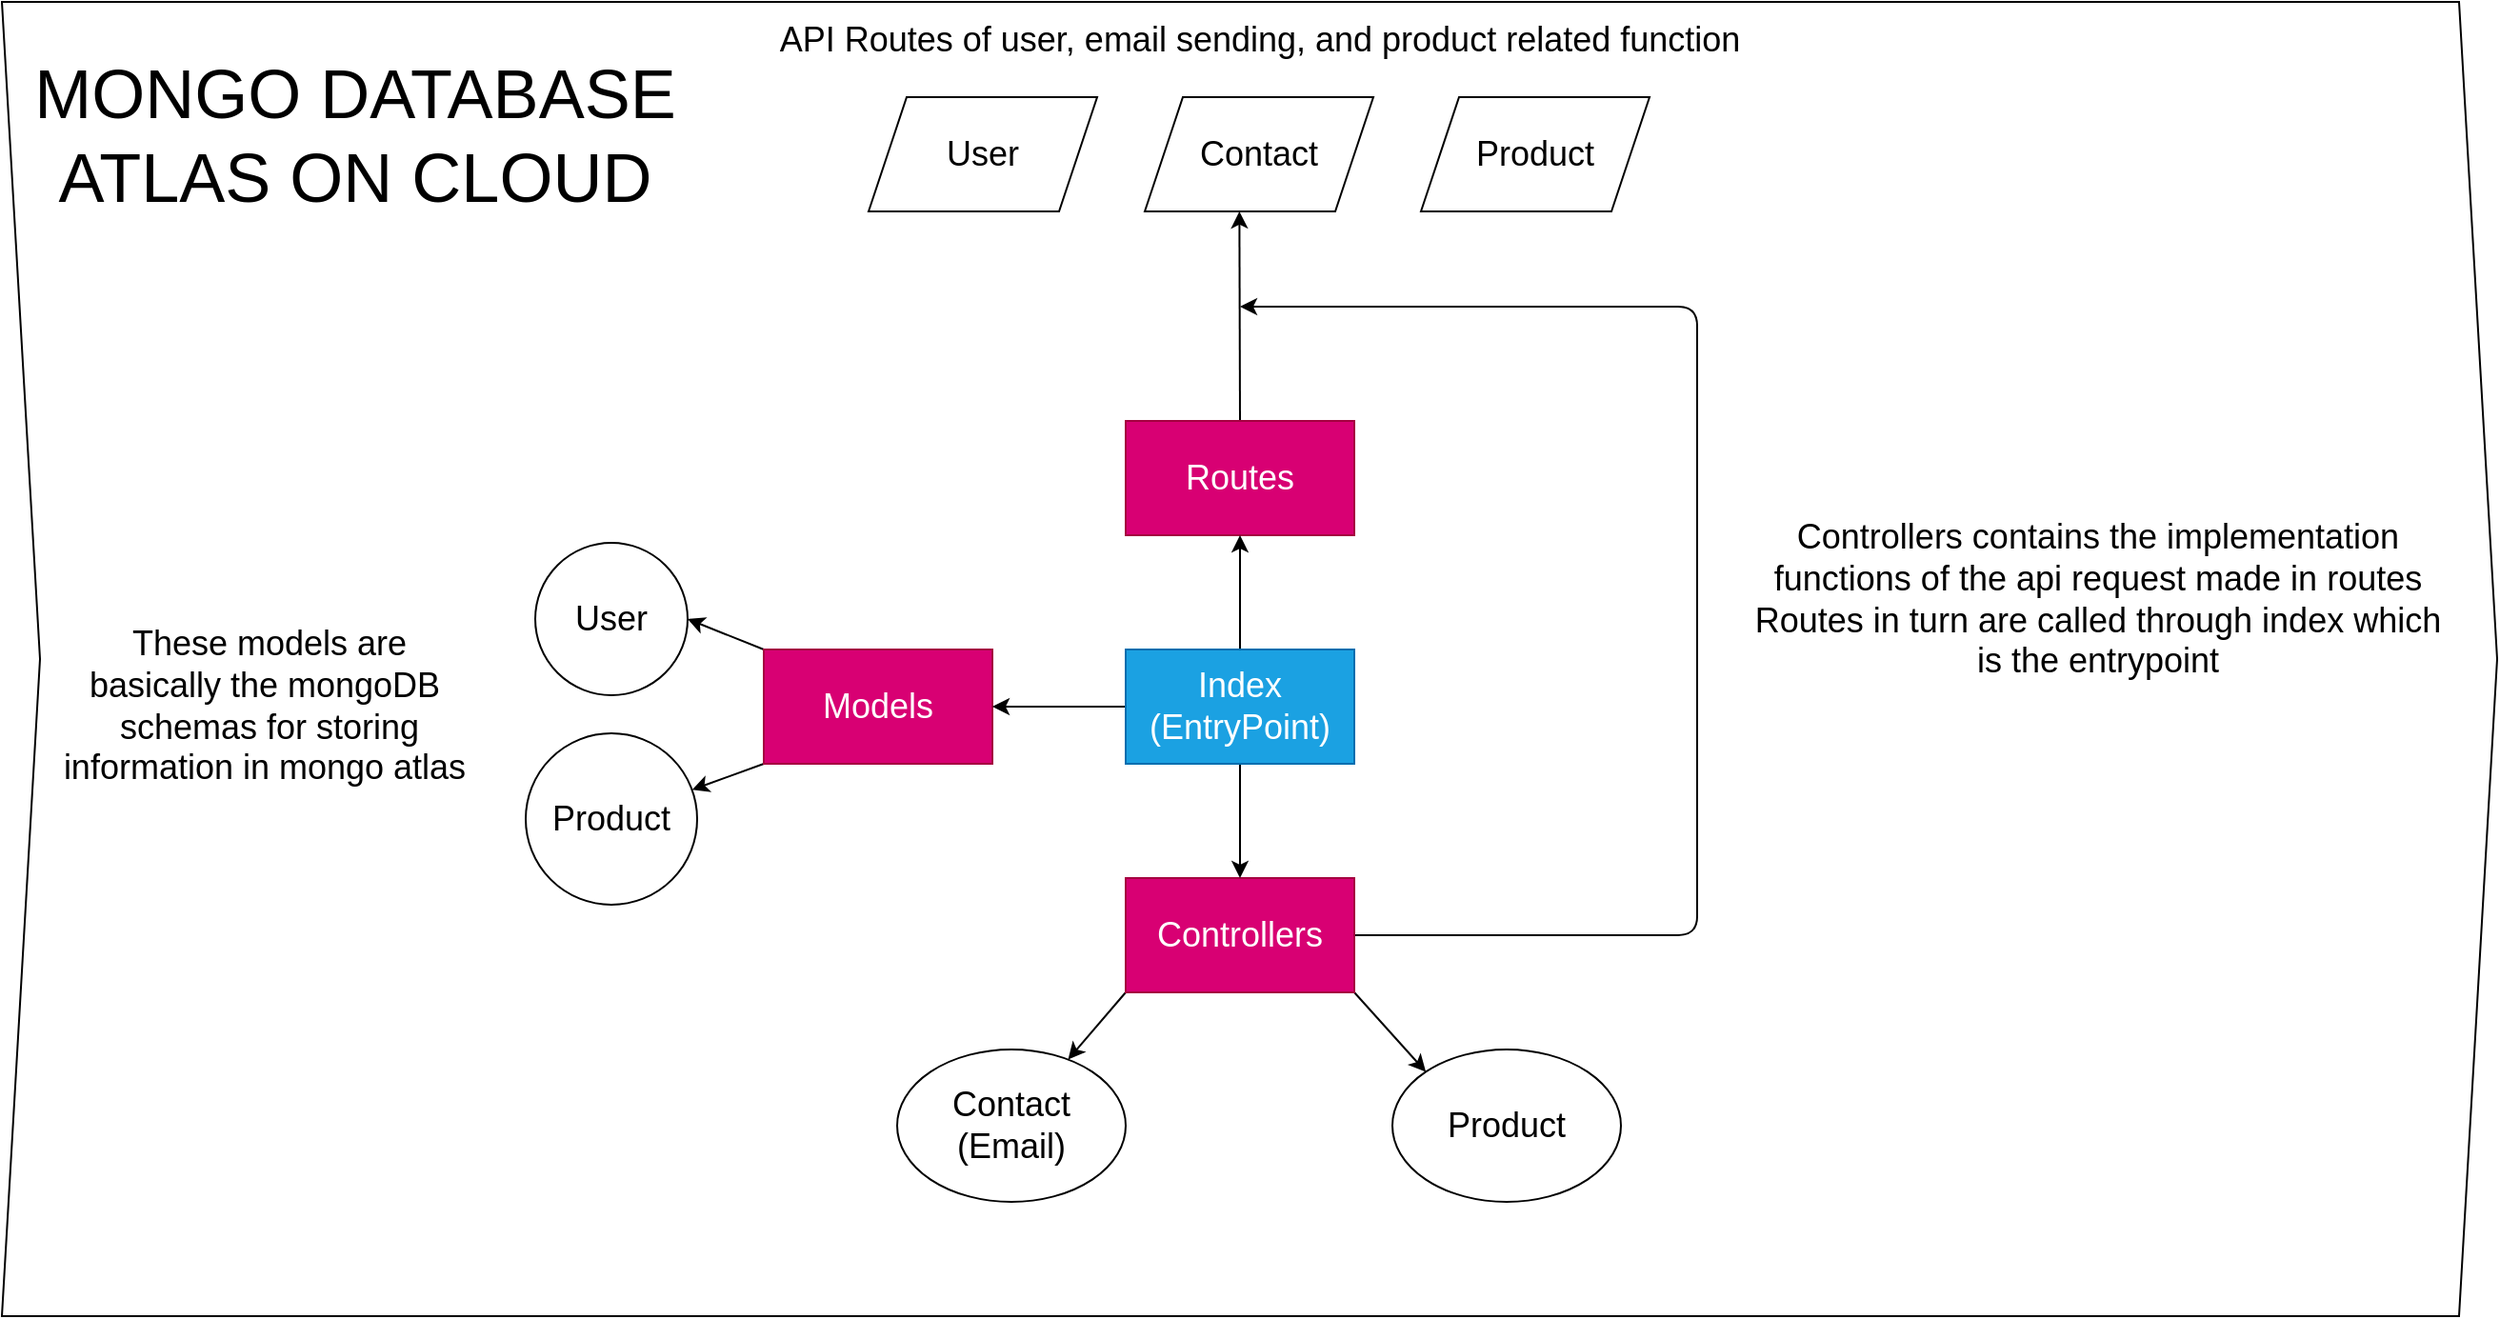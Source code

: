 <mxfile>
    <diagram id="FfIOajGDRHMAeQX1JCw9" name="Page-1">
        <mxGraphModel dx="2863" dy="2540" grid="1" gridSize="10" guides="1" tooltips="1" connect="1" arrows="1" fold="1" page="1" pageScale="1" pageWidth="850" pageHeight="1100" math="0" shadow="0">
            <root>
                <mxCell id="0"/>
                <mxCell id="1" parent="0"/>
                <mxCell id="15" style="edgeStyle=none;html=1;exitX=0;exitY=0;exitDx=0;exitDy=0;entryX=1;entryY=0.5;entryDx=0;entryDy=0;fontSize=18;" edge="1" parent="1" source="2" target="14">
                    <mxGeometry relative="1" as="geometry"/>
                </mxCell>
                <mxCell id="16" style="edgeStyle=none;html=1;exitX=0;exitY=1;exitDx=0;exitDy=0;fontSize=18;" edge="1" parent="1" source="2" target="13">
                    <mxGeometry relative="1" as="geometry"/>
                </mxCell>
                <mxCell id="2" value="&lt;font style=&quot;font-size: 18px;&quot;&gt;Models&lt;/font&gt;" style="rounded=0;whiteSpace=wrap;html=1;fillColor=#d80073;fontColor=#ffffff;strokeColor=#A50040;" vertex="1" parent="1">
                    <mxGeometry x="130" y="280" width="120" height="60" as="geometry"/>
                </mxCell>
                <mxCell id="11" style="edgeStyle=none;html=1;exitX=0;exitY=1;exitDx=0;exitDy=0;fontSize=18;" edge="1" parent="1" source="3" target="10">
                    <mxGeometry relative="1" as="geometry"/>
                </mxCell>
                <mxCell id="12" style="edgeStyle=none;html=1;exitX=1;exitY=1;exitDx=0;exitDy=0;entryX=0;entryY=0;entryDx=0;entryDy=0;fontSize=18;" edge="1" parent="1" source="3" target="9">
                    <mxGeometry relative="1" as="geometry"/>
                </mxCell>
                <mxCell id="23" style="edgeStyle=none;html=1;exitX=1;exitY=0.5;exitDx=0;exitDy=0;fontSize=18;" edge="1" parent="1" source="3">
                    <mxGeometry relative="1" as="geometry">
                        <mxPoint x="380" y="100" as="targetPoint"/>
                        <Array as="points">
                            <mxPoint x="620" y="430"/>
                            <mxPoint x="620" y="240"/>
                            <mxPoint x="620" y="100"/>
                        </Array>
                    </mxGeometry>
                </mxCell>
                <mxCell id="3" value="Controllers" style="rounded=0;whiteSpace=wrap;html=1;fontSize=18;fillColor=#d80073;fontColor=#ffffff;strokeColor=#A50040;" vertex="1" parent="1">
                    <mxGeometry x="320" y="400" width="120" height="60" as="geometry"/>
                </mxCell>
                <mxCell id="21" style="edgeStyle=none;html=1;exitX=0.5;exitY=0;exitDx=0;exitDy=0;entryX=0.414;entryY=0.999;entryDx=0;entryDy=0;entryPerimeter=0;fontSize=18;" edge="1" parent="1" source="4" target="18">
                    <mxGeometry relative="1" as="geometry"/>
                </mxCell>
                <mxCell id="4" value="Routes" style="whiteSpace=wrap;html=1;fontSize=18;fillColor=#d80073;fontColor=#ffffff;strokeColor=#A50040;" vertex="1" parent="1">
                    <mxGeometry x="320" y="160" width="120" height="60" as="geometry"/>
                </mxCell>
                <mxCell id="6" style="edgeStyle=none;html=1;fontSize=18;" edge="1" parent="1" source="5" target="2">
                    <mxGeometry relative="1" as="geometry"/>
                </mxCell>
                <mxCell id="7" style="edgeStyle=none;html=1;entryX=0.5;entryY=1;entryDx=0;entryDy=0;fontSize=18;" edge="1" parent="1" source="5" target="4">
                    <mxGeometry relative="1" as="geometry"/>
                </mxCell>
                <mxCell id="8" style="edgeStyle=none;html=1;entryX=0.5;entryY=0;entryDx=0;entryDy=0;fontSize=18;" edge="1" parent="1" source="5" target="3">
                    <mxGeometry relative="1" as="geometry"/>
                </mxCell>
                <mxCell id="5" value="Index&lt;br&gt;(EntryPoint)" style="whiteSpace=wrap;html=1;fontSize=18;fillColor=#1ba1e2;fontColor=#ffffff;strokeColor=#006EAF;" vertex="1" parent="1">
                    <mxGeometry x="320" y="280" width="120" height="60" as="geometry"/>
                </mxCell>
                <mxCell id="9" value="Product" style="ellipse;whiteSpace=wrap;html=1;fontSize=18;" vertex="1" parent="1">
                    <mxGeometry x="460" y="490" width="120" height="80" as="geometry"/>
                </mxCell>
                <mxCell id="10" value="Contact&lt;br&gt;(Email)" style="ellipse;whiteSpace=wrap;html=1;fontSize=18;" vertex="1" parent="1">
                    <mxGeometry x="200" y="490" width="120" height="80" as="geometry"/>
                </mxCell>
                <mxCell id="13" value="Product" style="ellipse;whiteSpace=wrap;html=1;aspect=fixed;fontSize=18;" vertex="1" parent="1">
                    <mxGeometry x="5" y="324" width="90" height="90" as="geometry"/>
                </mxCell>
                <mxCell id="14" value="User" style="ellipse;whiteSpace=wrap;html=1;aspect=fixed;fontSize=18;" vertex="1" parent="1">
                    <mxGeometry x="10" y="224" width="80" height="80" as="geometry"/>
                </mxCell>
                <mxCell id="17" value="Product" style="shape=parallelogram;perimeter=parallelogramPerimeter;whiteSpace=wrap;html=1;fixedSize=1;fontSize=18;" vertex="1" parent="1">
                    <mxGeometry x="475" y="-10" width="120" height="60" as="geometry"/>
                </mxCell>
                <mxCell id="18" value="Contact" style="shape=parallelogram;perimeter=parallelogramPerimeter;whiteSpace=wrap;html=1;fixedSize=1;fontSize=18;" vertex="1" parent="1">
                    <mxGeometry x="330" y="-10" width="120" height="60" as="geometry"/>
                </mxCell>
                <mxCell id="19" value="User" style="shape=parallelogram;perimeter=parallelogramPerimeter;whiteSpace=wrap;html=1;fixedSize=1;fontSize=18;" vertex="1" parent="1">
                    <mxGeometry x="185" y="-10" width="120" height="60" as="geometry"/>
                </mxCell>
                <mxCell id="22" value="API Routes of user, email sending, and product related function" style="text;html=1;align=center;verticalAlign=middle;resizable=0;points=[];autosize=1;strokeColor=none;fillColor=none;fontSize=18;" vertex="1" parent="1">
                    <mxGeometry x="125" y="-60" width="530" height="40" as="geometry"/>
                </mxCell>
                <mxCell id="24" value="Controllers contains the implementation&lt;br&gt;functions of the api request made in routes&lt;br&gt;Routes in turn are called through index which&lt;br&gt;is the entrypoint" style="text;html=1;align=center;verticalAlign=middle;resizable=0;points=[];autosize=1;strokeColor=none;fillColor=none;fontSize=18;" vertex="1" parent="1">
                    <mxGeometry x="640" y="204" width="380" height="100" as="geometry"/>
                </mxCell>
                <mxCell id="25" value="These models are &lt;br&gt;basically the mongoDB&amp;nbsp;&lt;br&gt;schemas for storing &lt;br&gt;information in mongo atlas&amp;nbsp;" style="text;html=1;align=center;verticalAlign=middle;resizable=0;points=[];autosize=1;strokeColor=none;fillColor=none;fontSize=18;" vertex="1" parent="1">
                    <mxGeometry x="-250" y="260" width="240" height="100" as="geometry"/>
                </mxCell>
                <mxCell id="26" value="" style="shape=step;perimeter=stepPerimeter;whiteSpace=wrap;html=1;fixedSize=1;fontSize=18;fillColor=none;" vertex="1" parent="1">
                    <mxGeometry x="-270" y="-60" width="1310" height="690" as="geometry"/>
                </mxCell>
                <mxCell id="27" value="&lt;font style=&quot;font-size: 36px;&quot;&gt;&lt;font style=&quot;&quot;&gt;MONGO DAT&lt;/font&gt;ABASE &lt;br&gt;ATLAS ON CLOUD&lt;/font&gt;" style="text;html=1;align=center;verticalAlign=middle;resizable=0;points=[];autosize=1;strokeColor=none;fillColor=none;fontSize=18;" vertex="1" parent="1">
                    <mxGeometry x="-265" y="-40" width="360" height="100" as="geometry"/>
                </mxCell>
            </root>
        </mxGraphModel>
    </diagram>
</mxfile>